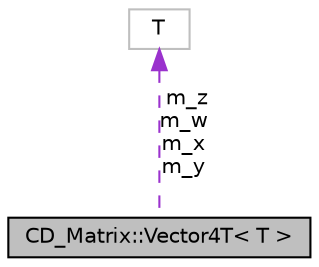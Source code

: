 digraph "CD_Matrix::Vector4T&lt; T &gt;"
{
  edge [fontname="Helvetica",fontsize="10",labelfontname="Helvetica",labelfontsize="10"];
  node [fontname="Helvetica",fontsize="10",shape=record];
  Node2 [label="CD_Matrix::Vector4T\< T \>",height=0.2,width=0.4,color="black", fillcolor="grey75", style="filled", fontcolor="black"];
  Node3 -> Node2 [dir="back",color="darkorchid3",fontsize="10",style="dashed",label=" m_z\nm_w\nm_x\nm_y" ,fontname="Helvetica"];
  Node3 [label="T",height=0.2,width=0.4,color="grey75", fillcolor="white", style="filled"];
}
